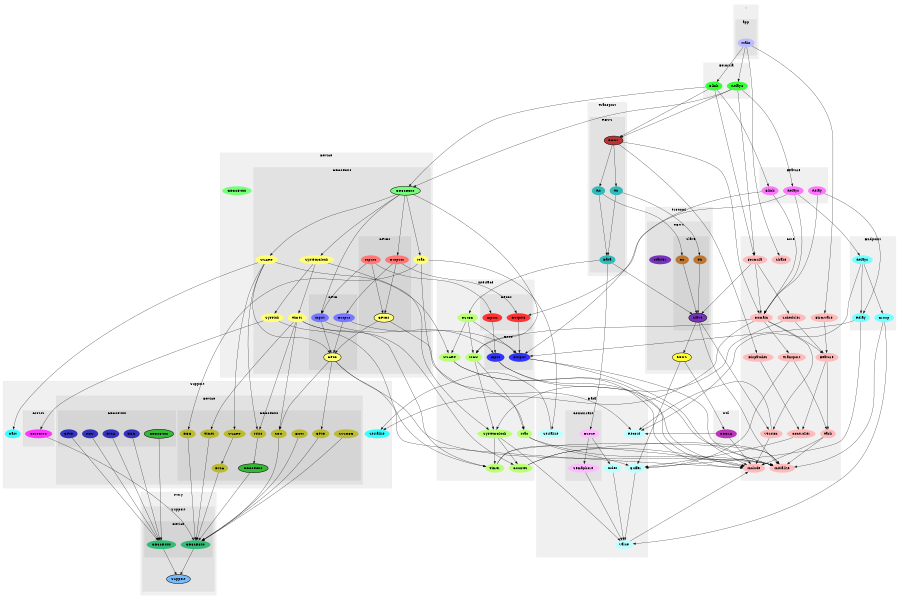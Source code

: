digraph G {
size="6,4";
ratio="fill";
subgraph cluster_0 {
label=".";
color="#0000000F";
style="filled";
subgraph cluster_1 {
label="app";
color="#0000000F";
style="filled";
u0[label="Main",style="filled",fillcolor="#bbbbff",penwidth="0"];

}

}
subgraph cluster_2 {
label="Core";
color="#0000000F";
style="filled";
u3[label="Include",style="filled",fillcolor="#ffbbbb",penwidth="0"];
u4[label="Scheduler",style="filled",fillcolor="#ffbbbb",penwidth="0"];
u5[label="Firmware",style="filled",fillcolor="#ffbbbb",penwidth="0"];
u6[label="Initialize",style="filled",fillcolor="#ffbbbb",penwidth="0"];
u7[label="Transport",style="filled",fillcolor="#ffbbbb",penwidth="0"];
u8[label="Formula",style="filled",fillcolor="#ffbbbb",penwidth="0"];
u9[label="Domain",style="filled",fillcolor="#ffbbbb",penwidth="0"];
u10[label="Version",style="filled",fillcolor="#ffbbbb",penwidth="0"];
u11[label="Controller",style="filled",fillcolor="#ffbbbb",penwidth="0"];
u12[label="Task",style="filled",fillcolor="#ffbbbb",penwidth="0"];
u13[label="Dispatcher",style="filled",fillcolor="#ffbbbb",penwidth="0"];
u14[label="Feature",style="filled",fillcolor="#ffbbbb",penwidth="0"];
u15[label="Shake",style="filled",fillcolor="#ffbbbb",penwidth="0"];

}
subgraph cluster_3 {
label="Data";
color="#0000000F";
style="filled";
u16[label="Record",style="filled",fillcolor="#bbffff",penwidth="0"];
u17[label="Buffer",style="filled",fillcolor="#bbffff",penwidth="0"];
u18[label="Value",style="filled",fillcolor="#bbffff",penwidth="0"];
u19[label="Index",style="filled",fillcolor="#bbffff",penwidth="0"];
u22[label="Serialize",style="filled",fillcolor="#bbffff",penwidth="0"];
subgraph cluster_4 {
label="Concurrent";
color="#0000000F";
style="filled";
u20[label="Queue",style="filled",fillcolor="#ffbbff",penwidth="0"];
u21[label="Semaphore",style="filled",fillcolor="#ffbbff",penwidth="0"];

}

}
subgraph cluster_5 {
label="Device";
color="#0000000F";
style="filled";
u23[label="GD32F4xx",style="filled",fillcolor="#77ff77",penwidth="0"];
subgraph cluster_6 {
label="GD32F3x0";
color="#0000000F";
style="filled";
u35[label="GD32F3x0",style="filled,bold",fillcolor="#77ff77"];
u25[label="Mac",style="filled",fillcolor="#ffff77",penwidth="0"];
u29[label="SysTick",style="filled",fillcolor="#ffff77",penwidth="0"];
u30[label="SystemClock",style="filled",fillcolor="#ffff77",penwidth="0"];
u33[label="USART",style="filled",fillcolor="#ffff77",penwidth="0"];
u34[label="Timer",style="filled",fillcolor="#ffff77",penwidth="0"];
subgraph cluster_7 {
label="GPIO";
color="#0000000F";
style="filled";
u24[label="GPIO",style="filled,bold",fillcolor="#ffff77"];
u31[label="Input",style="filled",fillcolor="#7777ff",penwidth="0"];
u32[label="Output",style="filled",fillcolor="#7777ff",penwidth="0"];

}
subgraph cluster_8 {
label="GPIOs";
color="#0000000F";
style="filled";
u28[label="GPIOs",style="filled,bold",fillcolor="#ffff77"];
u26[label="Inputs",style="filled",fillcolor="#ff7777",penwidth="0"];
u27[label="Outputs",style="filled",fillcolor="#ff7777",penwidth="0"];

}

}

}
subgraph cluster_9 {
label="Endpoint";
color="#0000000F";
style="filled";
u36[label="Group",style="filled",fillcolor="#77ffff",penwidth="0"];
u37[label="Relay",style="filled",fillcolor="#77ffff",penwidth="0"];
u38[label="Relays",style="filled",fillcolor="#77ffff",penwidth="0"];

}
subgraph cluster_10 {
label="Feature";
color="#0000000F";
style="filled";
u39[label="Relay",style="filled",fillcolor="#ff77ff",penwidth="0"];
u40[label="Relays",style="filled",fillcolor="#ff77ff",penwidth="0"];
u41[label="Blink",style="filled",fillcolor="#ff77ff",penwidth="0"];

}
subgraph cluster_11 {
label="Formula";
color="#0000000F";
style="filled";
u1[label="Relay6",style="filled",fillcolor="#33ff33",penwidth="0"];
u2[label="Blink",style="filled",fillcolor="#33ff33",penwidth="0"];

}
subgraph cluster_12 {
label="Interface";
color="#0000000F";
style="filled";
u42[label="MCU",style="filled",fillcolor="#bbff77",penwidth="0"];
u43[label="Mac",style="filled",fillcolor="#bbff77",penwidth="0"];
u44[label="Counter",style="filled",fillcolor="#bbff77",penwidth="0"];
u47[label="RS485",style="filled",fillcolor="#bbff77",penwidth="0"];
u48[label="SystemClock",style="filled",fillcolor="#bbff77",penwidth="0"];
u51[label="USART",style="filled",fillcolor="#bbff77",penwidth="0"];
u52[label="Timer",style="filled",fillcolor="#bbff77",penwidth="0"];
subgraph cluster_13 {
label="GPIO";
color="#0000000F";
style="filled";
u49[label="Input",style="filled",fillcolor="#3333ff",penwidth="0"];
u50[label="Output",style="filled",fillcolor="#3333ff",penwidth="0"];

}
subgraph cluster_14 {
label="GPIOs";
color="#0000000F";
style="filled";
u45[label="Inputs",style="filled",fillcolor="#ff3333",penwidth="0"];
u46[label="Outputs",style="filled",fillcolor="#ff3333",penwidth="0"];

}

}
subgraph cluster_15 {
label="Ivory";
color="#0000000F";
style="filled";
subgraph cluster_16 {
label="Support";
color="#0000000F";
style="filled";
u55[label="Support",style="filled,bold",fillcolor="#77bbff"];
subgraph cluster_17 {
label="Device";
color="#0000000F";
style="filled";
u53[label="GD32F4xx",style="filled",fillcolor="#33bb77",penwidth="0"];
u54[label="GD32F3x0",style="filled",fillcolor="#33bb77",penwidth="0"];

}

}

}
subgraph cluster_18 {
label="Protocol";
color="#0000000F";
style="filled";
subgraph cluster_19 {
label="RBUS";
color="#0000000F";
style="filled";
u60[label="RBUS",style="filled,bold",fillcolor="#ffff33"];
u57[label="Master",style="filled",fillcolor="#7733bb",penwidth="0"];
subgraph cluster_20 {
label="Slave";
color="#0000000F";
style="filled";
u56[label="Slave",style="filled,bold",fillcolor="#7733bb"];
u58[label="Tx",style="filled",fillcolor="#bb7733",penwidth="0"];
u59[label="Rx",style="filled",fillcolor="#bb7733",penwidth="0"];

}

}

}
subgraph cluster_21 {
label="Support";
color="#0000000F";
style="filled";
u62[label="Cast",style="filled",fillcolor="#33ffff",penwidth="0"];
u63[label="Serialize",style="filled",fillcolor="#33ffff",penwidth="0"];
subgraph cluster_22 {
label="CMSIS";
color="#0000000F";
style="filled";
u61[label="CoreCM4",style="filled",fillcolor="#ff33ff",penwidth="0"];

}
subgraph cluster_23 {
label="Device";
color="#0000000F";
style="filled";
subgraph cluster_24 {
label="GD32F3x0";
color="#0000000F";
style="filled";
u78[label="GD32F3x0",style="filled,bold",fillcolor="#33bb33"];
u69[label="GPIO",style="filled",fillcolor="#bbbb33",penwidth="0"];
u70[label="SYSCFG",style="filled",fillcolor="#bbbb33",penwidth="0"];
u71[label="RCU",style="filled",fillcolor="#bbbb33",penwidth="0"];
u72[label="EXTI",style="filled",fillcolor="#bbbb33",penwidth="0"];
u73[label="Misc",style="filled",fillcolor="#bbbb33",penwidth="0"];
u74[label="DMA",style="filled",fillcolor="#bbbb33",penwidth="0"];
u75[label="USART",style="filled",fillcolor="#bbbb33",penwidth="0"];
u76[label="Timer",style="filled",fillcolor="#bbbb33",penwidth="0"];
u77[label="DBG",style="filled",fillcolor="#bbbb33",penwidth="0"];

}
subgraph cluster_25 {
label="GD32F4xx";
color="#0000000F";
style="filled";
u64[label="GD32F4xx",style="filled,bold",fillcolor="#33bb33"];
u65[label="GPIO",style="filled",fillcolor="#3333bb",penwidth="0"];
u66[label="RCU",style="filled",fillcolor="#3333bb",penwidth="0"];
u67[label="DMA",style="filled",fillcolor="#3333bb",penwidth="0"];
u68[label="DBG",style="filled",fillcolor="#3333bb",penwidth="0"];

}

}

}
subgraph cluster_26 {
label="Transport";
color="#0000000F";
style="filled";
subgraph cluster_27 {
label="RBUS";
color="#0000000F";
style="filled";
u82[label="RBUS",style="filled,bold",fillcolor="#bb3333"];
u79[label="Data",style="filled",fillcolor="#33bbbb",penwidth="0"];
u80[label="Tx",style="filled",fillcolor="#33bbbb",penwidth="0"];
u81[label="Rx",style="filled",fillcolor="#33bbbb",penwidth="0"];

}

}
subgraph cluster_28 {
label="Util";
color="#0000000F";
style="filled";
u83[label="CRC16",style="filled",fillcolor="#bb33bb",penwidth="0"];

}
u0 -> u1;
u0 -> u2;
u0 -> u5;
u0 -> u15;
u1 -> u8;
u1 -> u35;
u1 -> u40;
u1 -> u82;
u2 -> u8;
u2 -> u35;
u2 -> u41;
u2 -> u82;
u4 -> u14;
u4 -> u48;
u5 -> u14;
u7 -> u12;
u7 -> u17;
u8 -> u4;
u8 -> u9;
u8 -> u56;
u9 -> u7;
u9 -> u10;
u9 -> u14;
u9 -> u42;
u9 -> u63;
u10 -> u3;
u10 -> u16;
u11 -> u17;
u12 -> u3;
u12 -> u6;
u13 -> u11;
u14 -> u11;
u14 -> u12;
u17 -> u18;
u18 -> u3;
u19 -> u18;
u20 -> u19;
u20 -> u21;
u21 -> u18;
u22 -> u63;
u24 -> u3;
u24 -> u6;
u24 -> u69;
u24 -> u71;
u25 -> u22;
u25 -> u43;
u25 -> u77;
u26 -> u28;
u26 -> u31;
u26 -> u45;
u27 -> u28;
u27 -> u32;
u27 -> u46;
u28 -> u16;
u28 -> u24;
u29 -> u52;
u29 -> u61;
u30 -> u29;
u30 -> u34;
u30 -> u48;
u31 -> u24;
u31 -> u49;
u32 -> u24;
u32 -> u50;
u33 -> u24;
u33 -> u51;
u33 -> u62;
u33 -> u73;
u33 -> u75;
u34 -> u44;
u34 -> u52;
u34 -> u71;
u34 -> u73;
u34 -> u76;
u35 -> u25;
u35 -> u27;
u35 -> u30;
u35 -> u31;
u35 -> u33;
u35 -> u42;
u36 -> u6;
u36 -> u18;
u37 -> u17;
u37 -> u50;
u38 -> u16;
u38 -> u36;
u38 -> u37;
u39 -> u9;
u39 -> u37;
u40 -> u9;
u40 -> u38;
u40 -> u46;
u41 -> u9;
u41 -> u50;
u42 -> u43;
u42 -> u48;
u43 -> u6;
u43 -> u17;
u44 -> u3;
u44 -> u6;
u45 -> u49;
u46 -> u50;
u47 -> u42;
u47 -> u50;
u47 -> u51;
u48 -> u18;
u48 -> u44;
u48 -> u52;
u49 -> u3;
u49 -> u6;
u50 -> u3;
u50 -> u6;
u51 -> u3;
u51 -> u6;
u52 -> u3;
u52 -> u6;
u53 -> u55;
u54 -> u55;
u56 -> u6;
u56 -> u10;
u56 -> u60;
u58 -> u56;
u59 -> u56;
u60 -> u17;
u60 -> u83;
u61 -> u54;
u64 -> u53;
u65 -> u53;
u66 -> u53;
u67 -> u53;
u68 -> u53;
u69 -> u54;
u70 -> u54;
u71 -> u54;
u72 -> u54;
u73 -> u78;
u74 -> u54;
u75 -> u74;
u76 -> u54;
u77 -> u54;
u78 -> u54;
u79 -> u20;
u79 -> u47;
u79 -> u56;
u80 -> u58;
u80 -> u79;
u81 -> u59;
u81 -> u79;
u82 -> u9;
u82 -> u13;
u82 -> u80;
u82 -> u81;
u83 -> u3;
u83 -> u16;

}
